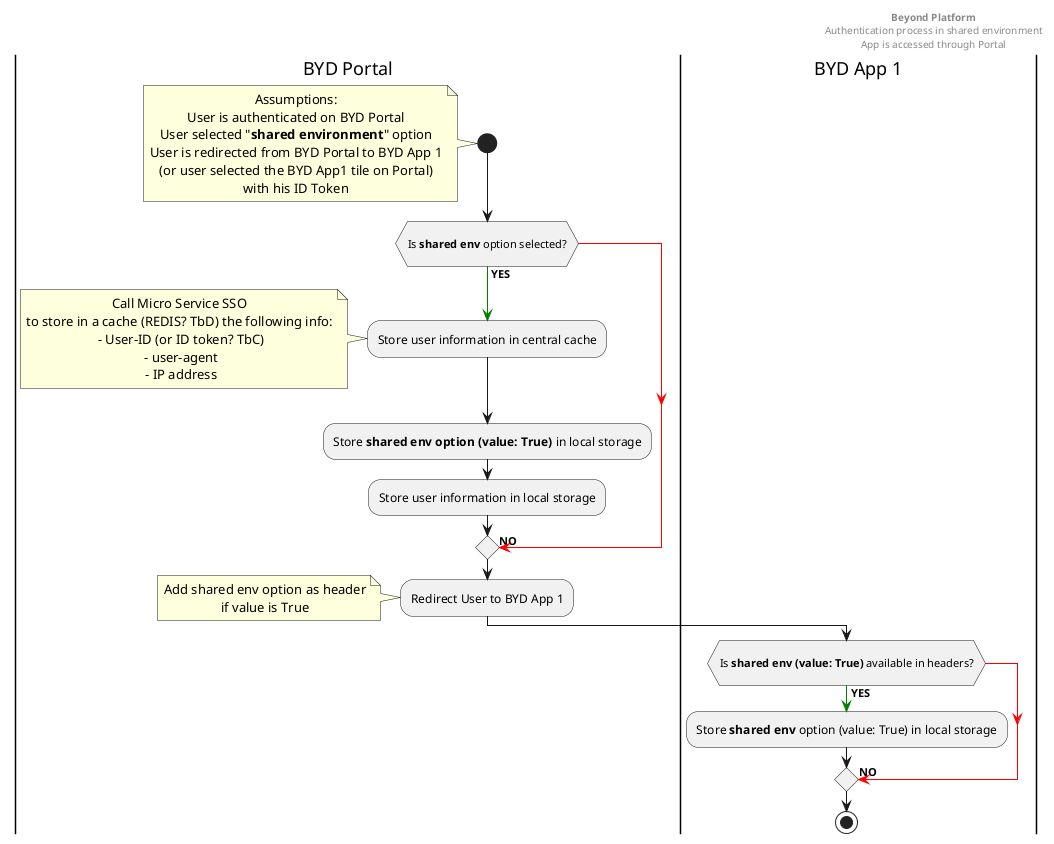 @startuml
header
<b>Beyond Platform</b>
Authentication process in shared environment
App is accessed through Portal
end header
skinparam defaultTextAlignment center
|BYD Portal|
start
note left
  Assumptions:
  User is authenticated on BYD Portal
  User selected "<b>shared environment</b>" option
  User is redirected from BYD Portal to BYD App 1
  (or user selected the BYD App1 tile on Portal)
  with his ID Token
end note
if (\nIs <b>shared env</b> option selected?\n) then
  -[#green]-> **YES**;
  :Store user information in central cache;
  note left
    Call Micro Service SSO
    to store in a cache (REDIS? TbD) the following info:
     - User-ID (or ID token? TbC)
     - user-agent
     - IP address
  end note
  :Store <b>shared env option (value: True)</b> in local storage;
  :Store user information in local storage;
else
  -[#red]-> **NO**;
endif
:Redirect User to BYD App 1;
note left
  Add shared env option as header
  if value is True
end note
|BYD App 1|
if (\nIs <b>shared env (value: True)</b> available in headers?\n) then
  -[#green]-> **YES**;
  :Store <b>shared env</b> option (value: True) in local storage;
else
  -[#red]-> **NO**;
endif

stop

@enduml
